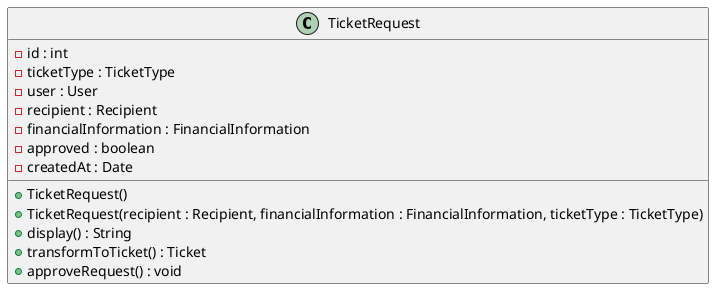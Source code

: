 @startuml TicketRequest
class TicketRequest {
    - id : int
    - ticketType : TicketType
    - user : User
    - recipient : Recipient
    - financialInformation : FinancialInformation
    - approved : boolean
    - createdAt : Date
    + TicketRequest()
    + TicketRequest(recipient : Recipient, financialInformation : FinancialInformation, ticketType : TicketType)
    + display() : String
    + transformToTicket() : Ticket
    + approveRequest() : void
}
@enduml
